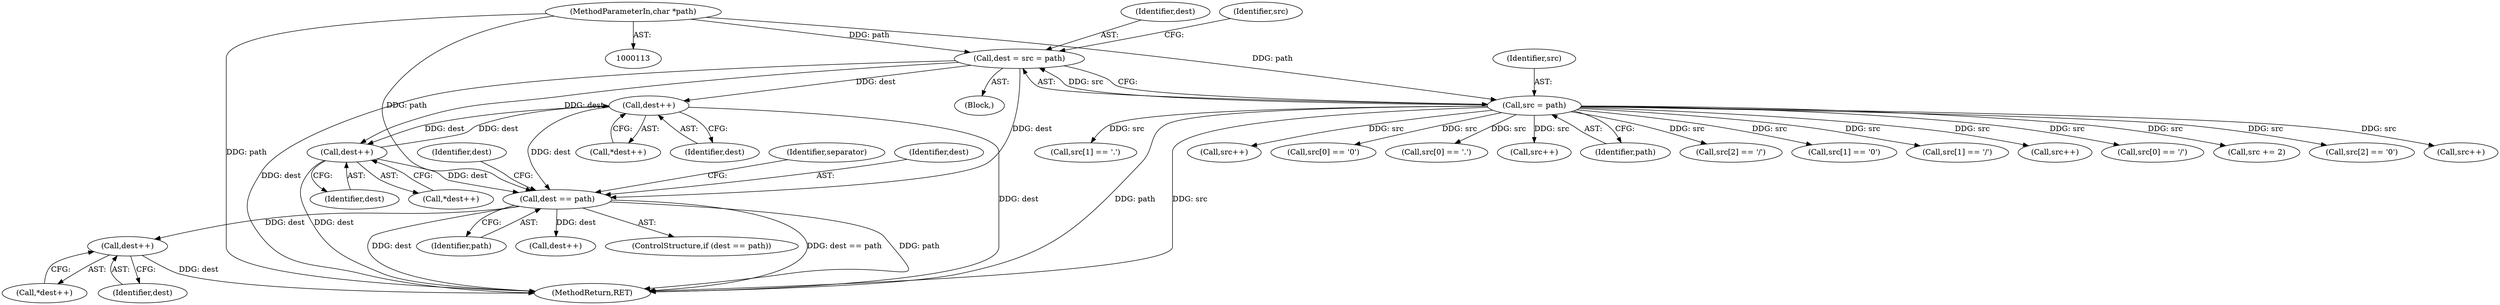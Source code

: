 digraph "0_libarchive_dfd6b54ce33960e420fb206d8872fb759b577ad9_0@pointer" {
"1000313" [label="(Call,dest++)"];
"1000305" [label="(Call,dest == path)"];
"1000125" [label="(Call,dest = src = path)"];
"1000127" [label="(Call,src = path)"];
"1000114" [label="(MethodParameterIn,char *path)"];
"1000288" [label="(Call,dest++)"];
"1000272" [label="(Call,dest++)"];
"1000312" [label="(Call,*dest++)"];
"1000183" [label="(Call,src[0] == '\0')"];
"1000203" [label="(Call,src[0] == '.')"];
"1000178" [label="(Call,src++)"];
"1000127" [label="(Call,src = path)"];
"1000239" [label="(Call,src[2] == '/')"];
"1000313" [label="(Call,dest++)"];
"1000328" [label="(MethodReturn,RET)"];
"1000210" [label="(Call,src[1] == '\0')"];
"1000219" [label="(Call,src[1] == '/')"];
"1000291" [label="(Call,src++)"];
"1000319" [label="(Call,dest++)"];
"1000314" [label="(Identifier,dest)"];
"1000324" [label="(Identifier,dest)"];
"1000126" [label="(Identifier,dest)"];
"1000133" [label="(Identifier,src)"];
"1000192" [label="(Call,src[0] == '/')"];
"1000225" [label="(Call,src += 2)"];
"1000287" [label="(Call,*dest++)"];
"1000305" [label="(Call,dest == path)"];
"1000244" [label="(Call,src[2] == '\0')"];
"1000125" [label="(Call,dest = src = path)"];
"1000198" [label="(Call,src++)"];
"1000129" [label="(Identifier,path)"];
"1000231" [label="(Call,src[1] == '.')"];
"1000273" [label="(Identifier,dest)"];
"1000288" [label="(Call,dest++)"];
"1000307" [label="(Identifier,path)"];
"1000310" [label="(Identifier,separator)"];
"1000128" [label="(Identifier,src)"];
"1000304" [label="(ControlStructure,if (dest == path))"];
"1000271" [label="(Call,*dest++)"];
"1000306" [label="(Identifier,dest)"];
"1000272" [label="(Call,dest++)"];
"1000289" [label="(Identifier,dest)"];
"1000302" [label="(Call,src++)"];
"1000114" [label="(MethodParameterIn,char *path)"];
"1000118" [label="(Block,)"];
"1000313" -> "1000312"  [label="AST: "];
"1000313" -> "1000314"  [label="CFG: "];
"1000314" -> "1000313"  [label="AST: "];
"1000312" -> "1000313"  [label="CFG: "];
"1000313" -> "1000328"  [label="DDG: dest"];
"1000305" -> "1000313"  [label="DDG: dest"];
"1000305" -> "1000304"  [label="AST: "];
"1000305" -> "1000307"  [label="CFG: "];
"1000306" -> "1000305"  [label="AST: "];
"1000307" -> "1000305"  [label="AST: "];
"1000310" -> "1000305"  [label="CFG: "];
"1000324" -> "1000305"  [label="CFG: "];
"1000305" -> "1000328"  [label="DDG: dest == path"];
"1000305" -> "1000328"  [label="DDG: path"];
"1000305" -> "1000328"  [label="DDG: dest"];
"1000125" -> "1000305"  [label="DDG: dest"];
"1000288" -> "1000305"  [label="DDG: dest"];
"1000272" -> "1000305"  [label="DDG: dest"];
"1000114" -> "1000305"  [label="DDG: path"];
"1000305" -> "1000319"  [label="DDG: dest"];
"1000125" -> "1000118"  [label="AST: "];
"1000125" -> "1000127"  [label="CFG: "];
"1000126" -> "1000125"  [label="AST: "];
"1000127" -> "1000125"  [label="AST: "];
"1000133" -> "1000125"  [label="CFG: "];
"1000125" -> "1000328"  [label="DDG: dest"];
"1000127" -> "1000125"  [label="DDG: src"];
"1000114" -> "1000125"  [label="DDG: path"];
"1000125" -> "1000272"  [label="DDG: dest"];
"1000125" -> "1000288"  [label="DDG: dest"];
"1000127" -> "1000129"  [label="CFG: "];
"1000128" -> "1000127"  [label="AST: "];
"1000129" -> "1000127"  [label="AST: "];
"1000127" -> "1000328"  [label="DDG: path"];
"1000127" -> "1000328"  [label="DDG: src"];
"1000114" -> "1000127"  [label="DDG: path"];
"1000127" -> "1000178"  [label="DDG: src"];
"1000127" -> "1000183"  [label="DDG: src"];
"1000127" -> "1000192"  [label="DDG: src"];
"1000127" -> "1000198"  [label="DDG: src"];
"1000127" -> "1000203"  [label="DDG: src"];
"1000127" -> "1000210"  [label="DDG: src"];
"1000127" -> "1000219"  [label="DDG: src"];
"1000127" -> "1000225"  [label="DDG: src"];
"1000127" -> "1000231"  [label="DDG: src"];
"1000127" -> "1000239"  [label="DDG: src"];
"1000127" -> "1000244"  [label="DDG: src"];
"1000127" -> "1000291"  [label="DDG: src"];
"1000127" -> "1000302"  [label="DDG: src"];
"1000114" -> "1000113"  [label="AST: "];
"1000114" -> "1000328"  [label="DDG: path"];
"1000288" -> "1000287"  [label="AST: "];
"1000288" -> "1000289"  [label="CFG: "];
"1000289" -> "1000288"  [label="AST: "];
"1000287" -> "1000288"  [label="CFG: "];
"1000288" -> "1000328"  [label="DDG: dest"];
"1000288" -> "1000272"  [label="DDG: dest"];
"1000272" -> "1000288"  [label="DDG: dest"];
"1000272" -> "1000271"  [label="AST: "];
"1000272" -> "1000273"  [label="CFG: "];
"1000273" -> "1000272"  [label="AST: "];
"1000271" -> "1000272"  [label="CFG: "];
"1000272" -> "1000328"  [label="DDG: dest"];
}
